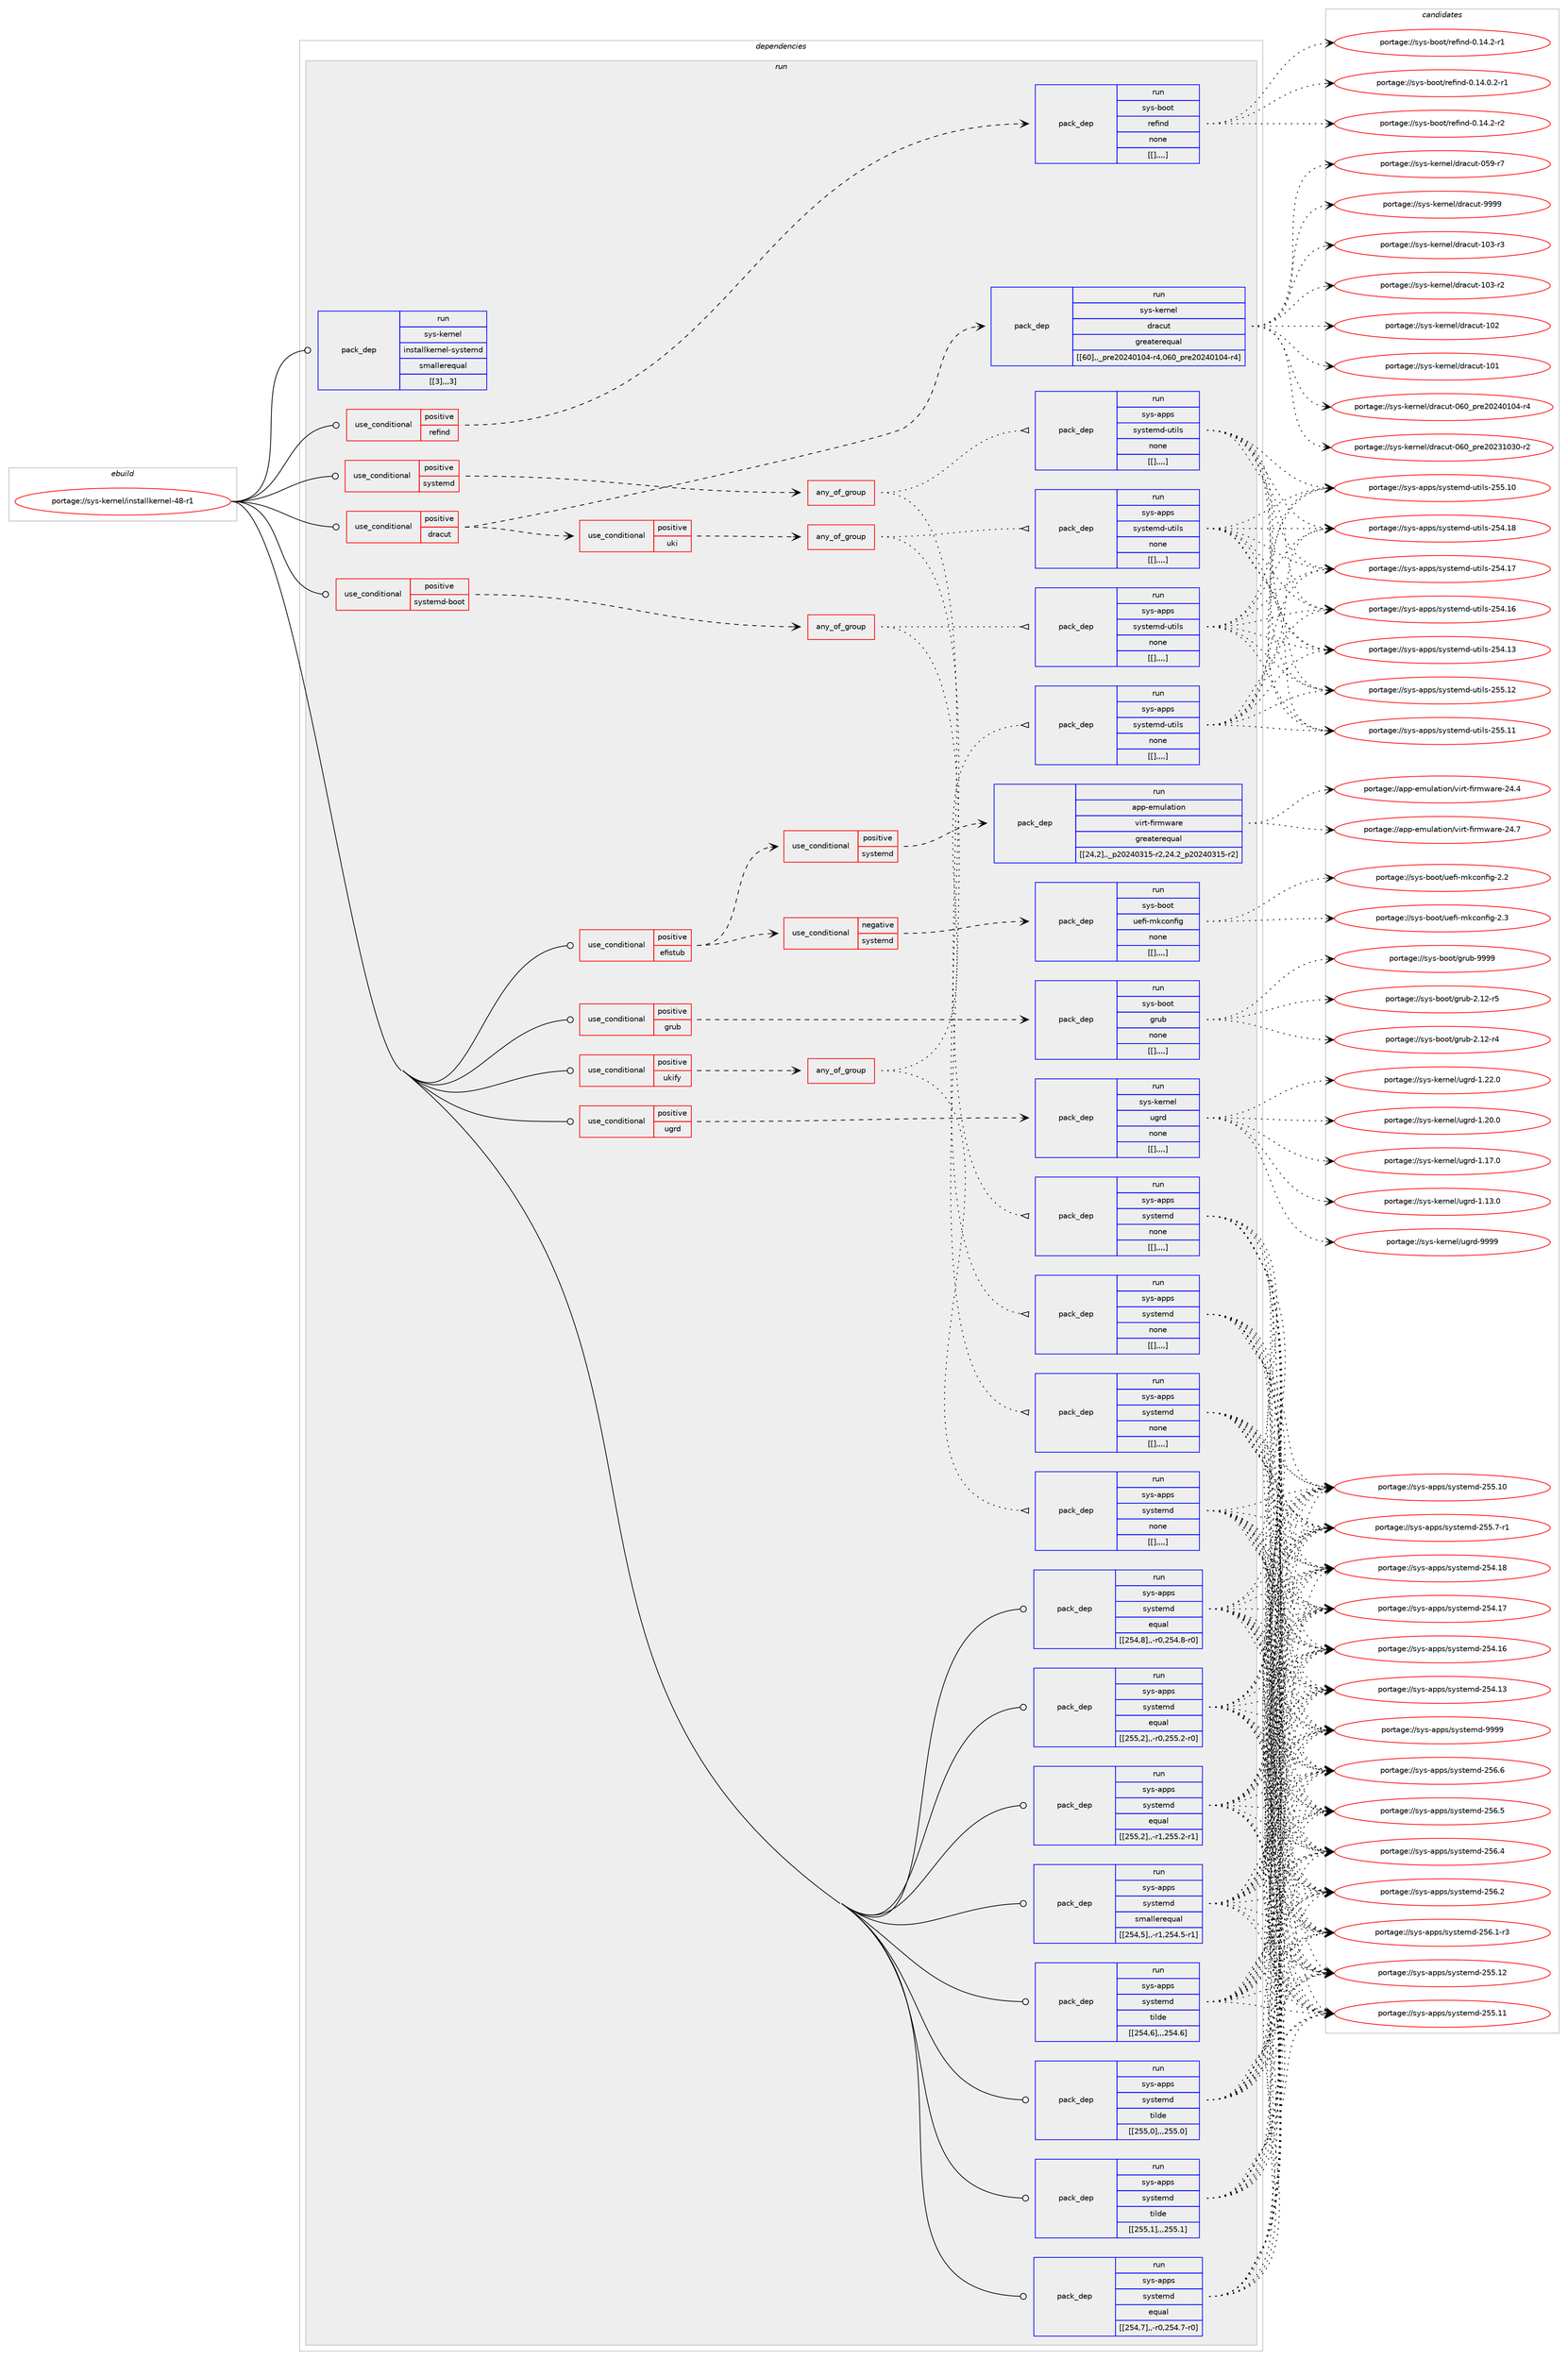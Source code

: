 digraph prolog {

# *************
# Graph options
# *************

newrank=true;
concentrate=true;
compound=true;
graph [rankdir=LR,fontname=Helvetica,fontsize=10,ranksep=1.5];#, ranksep=2.5, nodesep=0.2];
edge  [arrowhead=vee];
node  [fontname=Helvetica,fontsize=10];

# **********
# The ebuild
# **********

subgraph cluster_leftcol {
color=gray;
label=<<i>ebuild</i>>;
id [label="portage://sys-kernel/installkernel-48-r1", color=red, width=4, href="../sys-kernel/installkernel-48-r1.svg"];
}

# ****************
# The dependencies
# ****************

subgraph cluster_midcol {
color=gray;
label=<<i>dependencies</i>>;
subgraph cluster_compile {
fillcolor="#eeeeee";
style=filled;
label=<<i>compile</i>>;
}
subgraph cluster_compileandrun {
fillcolor="#eeeeee";
style=filled;
label=<<i>compile and run</i>>;
}
subgraph cluster_run {
fillcolor="#eeeeee";
style=filled;
label=<<i>run</i>>;
subgraph cond4836 {
dependency13778 [label=<<TABLE BORDER="0" CELLBORDER="1" CELLSPACING="0" CELLPADDING="4"><TR><TD ROWSPAN="3" CELLPADDING="10">use_conditional</TD></TR><TR><TD>positive</TD></TR><TR><TD>dracut</TD></TR></TABLE>>, shape=none, color=red];
subgraph pack8896 {
dependency13779 [label=<<TABLE BORDER="0" CELLBORDER="1" CELLSPACING="0" CELLPADDING="4" WIDTH="220"><TR><TD ROWSPAN="6" CELLPADDING="30">pack_dep</TD></TR><TR><TD WIDTH="110">run</TD></TR><TR><TD>sys-kernel</TD></TR><TR><TD>dracut</TD></TR><TR><TD>greaterequal</TD></TR><TR><TD>[[60],,_pre20240104-r4,060_pre20240104-r4]</TD></TR></TABLE>>, shape=none, color=blue];
}
dependency13778:e -> dependency13779:w [weight=20,style="dashed",arrowhead="vee"];
subgraph cond4837 {
dependency13780 [label=<<TABLE BORDER="0" CELLBORDER="1" CELLSPACING="0" CELLPADDING="4"><TR><TD ROWSPAN="3" CELLPADDING="10">use_conditional</TD></TR><TR><TD>positive</TD></TR><TR><TD>uki</TD></TR></TABLE>>, shape=none, color=red];
subgraph any42 {
dependency13781 [label=<<TABLE BORDER="0" CELLBORDER="1" CELLSPACING="0" CELLPADDING="4"><TR><TD CELLPADDING="10">any_of_group</TD></TR></TABLE>>, shape=none, color=red];subgraph pack8897 {
dependency13782 [label=<<TABLE BORDER="0" CELLBORDER="1" CELLSPACING="0" CELLPADDING="4" WIDTH="220"><TR><TD ROWSPAN="6" CELLPADDING="30">pack_dep</TD></TR><TR><TD WIDTH="110">run</TD></TR><TR><TD>sys-apps</TD></TR><TR><TD>systemd</TD></TR><TR><TD>none</TD></TR><TR><TD>[[],,,,]</TD></TR></TABLE>>, shape=none, color=blue];
}
dependency13781:e -> dependency13782:w [weight=20,style="dotted",arrowhead="oinv"];
subgraph pack8898 {
dependency13783 [label=<<TABLE BORDER="0" CELLBORDER="1" CELLSPACING="0" CELLPADDING="4" WIDTH="220"><TR><TD ROWSPAN="6" CELLPADDING="30">pack_dep</TD></TR><TR><TD WIDTH="110">run</TD></TR><TR><TD>sys-apps</TD></TR><TR><TD>systemd-utils</TD></TR><TR><TD>none</TD></TR><TR><TD>[[],,,,]</TD></TR></TABLE>>, shape=none, color=blue];
}
dependency13781:e -> dependency13783:w [weight=20,style="dotted",arrowhead="oinv"];
}
dependency13780:e -> dependency13781:w [weight=20,style="dashed",arrowhead="vee"];
}
dependency13778:e -> dependency13780:w [weight=20,style="dashed",arrowhead="vee"];
}
id:e -> dependency13778:w [weight=20,style="solid",arrowhead="odot"];
subgraph cond4838 {
dependency13784 [label=<<TABLE BORDER="0" CELLBORDER="1" CELLSPACING="0" CELLPADDING="4"><TR><TD ROWSPAN="3" CELLPADDING="10">use_conditional</TD></TR><TR><TD>positive</TD></TR><TR><TD>efistub</TD></TR></TABLE>>, shape=none, color=red];
subgraph cond4839 {
dependency13785 [label=<<TABLE BORDER="0" CELLBORDER="1" CELLSPACING="0" CELLPADDING="4"><TR><TD ROWSPAN="3" CELLPADDING="10">use_conditional</TD></TR><TR><TD>positive</TD></TR><TR><TD>systemd</TD></TR></TABLE>>, shape=none, color=red];
subgraph pack8899 {
dependency13786 [label=<<TABLE BORDER="0" CELLBORDER="1" CELLSPACING="0" CELLPADDING="4" WIDTH="220"><TR><TD ROWSPAN="6" CELLPADDING="30">pack_dep</TD></TR><TR><TD WIDTH="110">run</TD></TR><TR><TD>app-emulation</TD></TR><TR><TD>virt-firmware</TD></TR><TR><TD>greaterequal</TD></TR><TR><TD>[[24,2],,_p20240315-r2,24.2_p20240315-r2]</TD></TR></TABLE>>, shape=none, color=blue];
}
dependency13785:e -> dependency13786:w [weight=20,style="dashed",arrowhead="vee"];
}
dependency13784:e -> dependency13785:w [weight=20,style="dashed",arrowhead="vee"];
subgraph cond4840 {
dependency13787 [label=<<TABLE BORDER="0" CELLBORDER="1" CELLSPACING="0" CELLPADDING="4"><TR><TD ROWSPAN="3" CELLPADDING="10">use_conditional</TD></TR><TR><TD>negative</TD></TR><TR><TD>systemd</TD></TR></TABLE>>, shape=none, color=red];
subgraph pack8900 {
dependency13788 [label=<<TABLE BORDER="0" CELLBORDER="1" CELLSPACING="0" CELLPADDING="4" WIDTH="220"><TR><TD ROWSPAN="6" CELLPADDING="30">pack_dep</TD></TR><TR><TD WIDTH="110">run</TD></TR><TR><TD>sys-boot</TD></TR><TR><TD>uefi-mkconfig</TD></TR><TR><TD>none</TD></TR><TR><TD>[[],,,,]</TD></TR></TABLE>>, shape=none, color=blue];
}
dependency13787:e -> dependency13788:w [weight=20,style="dashed",arrowhead="vee"];
}
dependency13784:e -> dependency13787:w [weight=20,style="dashed",arrowhead="vee"];
}
id:e -> dependency13784:w [weight=20,style="solid",arrowhead="odot"];
subgraph cond4841 {
dependency13789 [label=<<TABLE BORDER="0" CELLBORDER="1" CELLSPACING="0" CELLPADDING="4"><TR><TD ROWSPAN="3" CELLPADDING="10">use_conditional</TD></TR><TR><TD>positive</TD></TR><TR><TD>grub</TD></TR></TABLE>>, shape=none, color=red];
subgraph pack8901 {
dependency13790 [label=<<TABLE BORDER="0" CELLBORDER="1" CELLSPACING="0" CELLPADDING="4" WIDTH="220"><TR><TD ROWSPAN="6" CELLPADDING="30">pack_dep</TD></TR><TR><TD WIDTH="110">run</TD></TR><TR><TD>sys-boot</TD></TR><TR><TD>grub</TD></TR><TR><TD>none</TD></TR><TR><TD>[[],,,,]</TD></TR></TABLE>>, shape=none, color=blue];
}
dependency13789:e -> dependency13790:w [weight=20,style="dashed",arrowhead="vee"];
}
id:e -> dependency13789:w [weight=20,style="solid",arrowhead="odot"];
subgraph cond4842 {
dependency13791 [label=<<TABLE BORDER="0" CELLBORDER="1" CELLSPACING="0" CELLPADDING="4"><TR><TD ROWSPAN="3" CELLPADDING="10">use_conditional</TD></TR><TR><TD>positive</TD></TR><TR><TD>refind</TD></TR></TABLE>>, shape=none, color=red];
subgraph pack8902 {
dependency13792 [label=<<TABLE BORDER="0" CELLBORDER="1" CELLSPACING="0" CELLPADDING="4" WIDTH="220"><TR><TD ROWSPAN="6" CELLPADDING="30">pack_dep</TD></TR><TR><TD WIDTH="110">run</TD></TR><TR><TD>sys-boot</TD></TR><TR><TD>refind</TD></TR><TR><TD>none</TD></TR><TR><TD>[[],,,,]</TD></TR></TABLE>>, shape=none, color=blue];
}
dependency13791:e -> dependency13792:w [weight=20,style="dashed",arrowhead="vee"];
}
id:e -> dependency13791:w [weight=20,style="solid",arrowhead="odot"];
subgraph cond4843 {
dependency13793 [label=<<TABLE BORDER="0" CELLBORDER="1" CELLSPACING="0" CELLPADDING="4"><TR><TD ROWSPAN="3" CELLPADDING="10">use_conditional</TD></TR><TR><TD>positive</TD></TR><TR><TD>systemd</TD></TR></TABLE>>, shape=none, color=red];
subgraph any43 {
dependency13794 [label=<<TABLE BORDER="0" CELLBORDER="1" CELLSPACING="0" CELLPADDING="4"><TR><TD CELLPADDING="10">any_of_group</TD></TR></TABLE>>, shape=none, color=red];subgraph pack8903 {
dependency13795 [label=<<TABLE BORDER="0" CELLBORDER="1" CELLSPACING="0" CELLPADDING="4" WIDTH="220"><TR><TD ROWSPAN="6" CELLPADDING="30">pack_dep</TD></TR><TR><TD WIDTH="110">run</TD></TR><TR><TD>sys-apps</TD></TR><TR><TD>systemd</TD></TR><TR><TD>none</TD></TR><TR><TD>[[],,,,]</TD></TR></TABLE>>, shape=none, color=blue];
}
dependency13794:e -> dependency13795:w [weight=20,style="dotted",arrowhead="oinv"];
subgraph pack8904 {
dependency13796 [label=<<TABLE BORDER="0" CELLBORDER="1" CELLSPACING="0" CELLPADDING="4" WIDTH="220"><TR><TD ROWSPAN="6" CELLPADDING="30">pack_dep</TD></TR><TR><TD WIDTH="110">run</TD></TR><TR><TD>sys-apps</TD></TR><TR><TD>systemd-utils</TD></TR><TR><TD>none</TD></TR><TR><TD>[[],,,,]</TD></TR></TABLE>>, shape=none, color=blue];
}
dependency13794:e -> dependency13796:w [weight=20,style="dotted",arrowhead="oinv"];
}
dependency13793:e -> dependency13794:w [weight=20,style="dashed",arrowhead="vee"];
}
id:e -> dependency13793:w [weight=20,style="solid",arrowhead="odot"];
subgraph cond4844 {
dependency13797 [label=<<TABLE BORDER="0" CELLBORDER="1" CELLSPACING="0" CELLPADDING="4"><TR><TD ROWSPAN="3" CELLPADDING="10">use_conditional</TD></TR><TR><TD>positive</TD></TR><TR><TD>systemd-boot</TD></TR></TABLE>>, shape=none, color=red];
subgraph any44 {
dependency13798 [label=<<TABLE BORDER="0" CELLBORDER="1" CELLSPACING="0" CELLPADDING="4"><TR><TD CELLPADDING="10">any_of_group</TD></TR></TABLE>>, shape=none, color=red];subgraph pack8905 {
dependency13799 [label=<<TABLE BORDER="0" CELLBORDER="1" CELLSPACING="0" CELLPADDING="4" WIDTH="220"><TR><TD ROWSPAN="6" CELLPADDING="30">pack_dep</TD></TR><TR><TD WIDTH="110">run</TD></TR><TR><TD>sys-apps</TD></TR><TR><TD>systemd</TD></TR><TR><TD>none</TD></TR><TR><TD>[[],,,,]</TD></TR></TABLE>>, shape=none, color=blue];
}
dependency13798:e -> dependency13799:w [weight=20,style="dotted",arrowhead="oinv"];
subgraph pack8906 {
dependency13800 [label=<<TABLE BORDER="0" CELLBORDER="1" CELLSPACING="0" CELLPADDING="4" WIDTH="220"><TR><TD ROWSPAN="6" CELLPADDING="30">pack_dep</TD></TR><TR><TD WIDTH="110">run</TD></TR><TR><TD>sys-apps</TD></TR><TR><TD>systemd-utils</TD></TR><TR><TD>none</TD></TR><TR><TD>[[],,,,]</TD></TR></TABLE>>, shape=none, color=blue];
}
dependency13798:e -> dependency13800:w [weight=20,style="dotted",arrowhead="oinv"];
}
dependency13797:e -> dependency13798:w [weight=20,style="dashed",arrowhead="vee"];
}
id:e -> dependency13797:w [weight=20,style="solid",arrowhead="odot"];
subgraph cond4845 {
dependency13801 [label=<<TABLE BORDER="0" CELLBORDER="1" CELLSPACING="0" CELLPADDING="4"><TR><TD ROWSPAN="3" CELLPADDING="10">use_conditional</TD></TR><TR><TD>positive</TD></TR><TR><TD>ugrd</TD></TR></TABLE>>, shape=none, color=red];
subgraph pack8907 {
dependency13802 [label=<<TABLE BORDER="0" CELLBORDER="1" CELLSPACING="0" CELLPADDING="4" WIDTH="220"><TR><TD ROWSPAN="6" CELLPADDING="30">pack_dep</TD></TR><TR><TD WIDTH="110">run</TD></TR><TR><TD>sys-kernel</TD></TR><TR><TD>ugrd</TD></TR><TR><TD>none</TD></TR><TR><TD>[[],,,,]</TD></TR></TABLE>>, shape=none, color=blue];
}
dependency13801:e -> dependency13802:w [weight=20,style="dashed",arrowhead="vee"];
}
id:e -> dependency13801:w [weight=20,style="solid",arrowhead="odot"];
subgraph cond4846 {
dependency13803 [label=<<TABLE BORDER="0" CELLBORDER="1" CELLSPACING="0" CELLPADDING="4"><TR><TD ROWSPAN="3" CELLPADDING="10">use_conditional</TD></TR><TR><TD>positive</TD></TR><TR><TD>ukify</TD></TR></TABLE>>, shape=none, color=red];
subgraph any45 {
dependency13804 [label=<<TABLE BORDER="0" CELLBORDER="1" CELLSPACING="0" CELLPADDING="4"><TR><TD CELLPADDING="10">any_of_group</TD></TR></TABLE>>, shape=none, color=red];subgraph pack8908 {
dependency13805 [label=<<TABLE BORDER="0" CELLBORDER="1" CELLSPACING="0" CELLPADDING="4" WIDTH="220"><TR><TD ROWSPAN="6" CELLPADDING="30">pack_dep</TD></TR><TR><TD WIDTH="110">run</TD></TR><TR><TD>sys-apps</TD></TR><TR><TD>systemd</TD></TR><TR><TD>none</TD></TR><TR><TD>[[],,,,]</TD></TR></TABLE>>, shape=none, color=blue];
}
dependency13804:e -> dependency13805:w [weight=20,style="dotted",arrowhead="oinv"];
subgraph pack8909 {
dependency13806 [label=<<TABLE BORDER="0" CELLBORDER="1" CELLSPACING="0" CELLPADDING="4" WIDTH="220"><TR><TD ROWSPAN="6" CELLPADDING="30">pack_dep</TD></TR><TR><TD WIDTH="110">run</TD></TR><TR><TD>sys-apps</TD></TR><TR><TD>systemd-utils</TD></TR><TR><TD>none</TD></TR><TR><TD>[[],,,,]</TD></TR></TABLE>>, shape=none, color=blue];
}
dependency13804:e -> dependency13806:w [weight=20,style="dotted",arrowhead="oinv"];
}
dependency13803:e -> dependency13804:w [weight=20,style="dashed",arrowhead="vee"];
}
id:e -> dependency13803:w [weight=20,style="solid",arrowhead="odot"];
subgraph pack8910 {
dependency13807 [label=<<TABLE BORDER="0" CELLBORDER="1" CELLSPACING="0" CELLPADDING="4" WIDTH="220"><TR><TD ROWSPAN="6" CELLPADDING="30">pack_dep</TD></TR><TR><TD WIDTH="110">run</TD></TR><TR><TD>sys-apps</TD></TR><TR><TD>systemd</TD></TR><TR><TD>equal</TD></TR><TR><TD>[[254,7],,-r0,254.7-r0]</TD></TR></TABLE>>, shape=none, color=blue];
}
id:e -> dependency13807:w [weight=20,style="solid",arrowhead="odot"];
subgraph pack8911 {
dependency13808 [label=<<TABLE BORDER="0" CELLBORDER="1" CELLSPACING="0" CELLPADDING="4" WIDTH="220"><TR><TD ROWSPAN="6" CELLPADDING="30">pack_dep</TD></TR><TR><TD WIDTH="110">run</TD></TR><TR><TD>sys-apps</TD></TR><TR><TD>systemd</TD></TR><TR><TD>equal</TD></TR><TR><TD>[[254,8],,-r0,254.8-r0]</TD></TR></TABLE>>, shape=none, color=blue];
}
id:e -> dependency13808:w [weight=20,style="solid",arrowhead="odot"];
subgraph pack8912 {
dependency13809 [label=<<TABLE BORDER="0" CELLBORDER="1" CELLSPACING="0" CELLPADDING="4" WIDTH="220"><TR><TD ROWSPAN="6" CELLPADDING="30">pack_dep</TD></TR><TR><TD WIDTH="110">run</TD></TR><TR><TD>sys-apps</TD></TR><TR><TD>systemd</TD></TR><TR><TD>equal</TD></TR><TR><TD>[[255,2],,-r0,255.2-r0]</TD></TR></TABLE>>, shape=none, color=blue];
}
id:e -> dependency13809:w [weight=20,style="solid",arrowhead="odot"];
subgraph pack8913 {
dependency13810 [label=<<TABLE BORDER="0" CELLBORDER="1" CELLSPACING="0" CELLPADDING="4" WIDTH="220"><TR><TD ROWSPAN="6" CELLPADDING="30">pack_dep</TD></TR><TR><TD WIDTH="110">run</TD></TR><TR><TD>sys-apps</TD></TR><TR><TD>systemd</TD></TR><TR><TD>equal</TD></TR><TR><TD>[[255,2],,-r1,255.2-r1]</TD></TR></TABLE>>, shape=none, color=blue];
}
id:e -> dependency13810:w [weight=20,style="solid",arrowhead="odot"];
subgraph pack8914 {
dependency13811 [label=<<TABLE BORDER="0" CELLBORDER="1" CELLSPACING="0" CELLPADDING="4" WIDTH="220"><TR><TD ROWSPAN="6" CELLPADDING="30">pack_dep</TD></TR><TR><TD WIDTH="110">run</TD></TR><TR><TD>sys-apps</TD></TR><TR><TD>systemd</TD></TR><TR><TD>smallerequal</TD></TR><TR><TD>[[254,5],,-r1,254.5-r1]</TD></TR></TABLE>>, shape=none, color=blue];
}
id:e -> dependency13811:w [weight=20,style="solid",arrowhead="odot"];
subgraph pack8915 {
dependency13812 [label=<<TABLE BORDER="0" CELLBORDER="1" CELLSPACING="0" CELLPADDING="4" WIDTH="220"><TR><TD ROWSPAN="6" CELLPADDING="30">pack_dep</TD></TR><TR><TD WIDTH="110">run</TD></TR><TR><TD>sys-apps</TD></TR><TR><TD>systemd</TD></TR><TR><TD>tilde</TD></TR><TR><TD>[[254,6],,,254.6]</TD></TR></TABLE>>, shape=none, color=blue];
}
id:e -> dependency13812:w [weight=20,style="solid",arrowhead="odot"];
subgraph pack8916 {
dependency13813 [label=<<TABLE BORDER="0" CELLBORDER="1" CELLSPACING="0" CELLPADDING="4" WIDTH="220"><TR><TD ROWSPAN="6" CELLPADDING="30">pack_dep</TD></TR><TR><TD WIDTH="110">run</TD></TR><TR><TD>sys-apps</TD></TR><TR><TD>systemd</TD></TR><TR><TD>tilde</TD></TR><TR><TD>[[255,0],,,255.0]</TD></TR></TABLE>>, shape=none, color=blue];
}
id:e -> dependency13813:w [weight=20,style="solid",arrowhead="odot"];
subgraph pack8917 {
dependency13814 [label=<<TABLE BORDER="0" CELLBORDER="1" CELLSPACING="0" CELLPADDING="4" WIDTH="220"><TR><TD ROWSPAN="6" CELLPADDING="30">pack_dep</TD></TR><TR><TD WIDTH="110">run</TD></TR><TR><TD>sys-apps</TD></TR><TR><TD>systemd</TD></TR><TR><TD>tilde</TD></TR><TR><TD>[[255,1],,,255.1]</TD></TR></TABLE>>, shape=none, color=blue];
}
id:e -> dependency13814:w [weight=20,style="solid",arrowhead="odot"];
subgraph pack8918 {
dependency13815 [label=<<TABLE BORDER="0" CELLBORDER="1" CELLSPACING="0" CELLPADDING="4" WIDTH="220"><TR><TD ROWSPAN="6" CELLPADDING="30">pack_dep</TD></TR><TR><TD WIDTH="110">run</TD></TR><TR><TD>sys-kernel</TD></TR><TR><TD>installkernel-systemd</TD></TR><TR><TD>smallerequal</TD></TR><TR><TD>[[3],,,3]</TD></TR></TABLE>>, shape=none, color=blue];
}
id:e -> dependency13815:w [weight=20,style="solid",arrowhead="odot"];
}
}

# **************
# The candidates
# **************

subgraph cluster_choices {
rank=same;
color=gray;
label=<<i>candidates</i>>;

subgraph choice8896 {
color=black;
nodesep=1;
choice115121115451071011141101011084710011497991171164557575757 [label="portage://sys-kernel/dracut-9999", color=red, width=4,href="../sys-kernel/dracut-9999.svg"];
choice11512111545107101114110101108471001149799117116454948514511451 [label="portage://sys-kernel/dracut-103-r3", color=red, width=4,href="../sys-kernel/dracut-103-r3.svg"];
choice11512111545107101114110101108471001149799117116454948514511450 [label="portage://sys-kernel/dracut-103-r2", color=red, width=4,href="../sys-kernel/dracut-103-r2.svg"];
choice1151211154510710111411010110847100114979911711645494850 [label="portage://sys-kernel/dracut-102", color=red, width=4,href="../sys-kernel/dracut-102.svg"];
choice1151211154510710111411010110847100114979911711645494849 [label="portage://sys-kernel/dracut-101", color=red, width=4,href="../sys-kernel/dracut-101.svg"];
choice11512111545107101114110101108471001149799117116454854489511211410150485052484948524511452 [label="portage://sys-kernel/dracut-060_pre20240104-r4", color=red, width=4,href="../sys-kernel/dracut-060_pre20240104-r4.svg"];
choice11512111545107101114110101108471001149799117116454854489511211410150485051494851484511450 [label="portage://sys-kernel/dracut-060_pre20231030-r2", color=red, width=4,href="../sys-kernel/dracut-060_pre20231030-r2.svg"];
choice11512111545107101114110101108471001149799117116454853574511455 [label="portage://sys-kernel/dracut-059-r7", color=red, width=4,href="../sys-kernel/dracut-059-r7.svg"];
dependency13779:e -> choice115121115451071011141101011084710011497991171164557575757:w [style=dotted,weight="100"];
dependency13779:e -> choice11512111545107101114110101108471001149799117116454948514511451:w [style=dotted,weight="100"];
dependency13779:e -> choice11512111545107101114110101108471001149799117116454948514511450:w [style=dotted,weight="100"];
dependency13779:e -> choice1151211154510710111411010110847100114979911711645494850:w [style=dotted,weight="100"];
dependency13779:e -> choice1151211154510710111411010110847100114979911711645494849:w [style=dotted,weight="100"];
dependency13779:e -> choice11512111545107101114110101108471001149799117116454854489511211410150485052484948524511452:w [style=dotted,weight="100"];
dependency13779:e -> choice11512111545107101114110101108471001149799117116454854489511211410150485051494851484511450:w [style=dotted,weight="100"];
dependency13779:e -> choice11512111545107101114110101108471001149799117116454853574511455:w [style=dotted,weight="100"];
}
subgraph choice8897 {
color=black;
nodesep=1;
choice1151211154597112112115471151211151161011091004557575757 [label="portage://sys-apps/systemd-9999", color=red, width=4,href="../sys-apps/systemd-9999.svg"];
choice115121115459711211211547115121115116101109100455053544654 [label="portage://sys-apps/systemd-256.6", color=red, width=4,href="../sys-apps/systemd-256.6.svg"];
choice115121115459711211211547115121115116101109100455053544653 [label="portage://sys-apps/systemd-256.5", color=red, width=4,href="../sys-apps/systemd-256.5.svg"];
choice115121115459711211211547115121115116101109100455053544652 [label="portage://sys-apps/systemd-256.4", color=red, width=4,href="../sys-apps/systemd-256.4.svg"];
choice115121115459711211211547115121115116101109100455053544650 [label="portage://sys-apps/systemd-256.2", color=red, width=4,href="../sys-apps/systemd-256.2.svg"];
choice1151211154597112112115471151211151161011091004550535446494511451 [label="portage://sys-apps/systemd-256.1-r3", color=red, width=4,href="../sys-apps/systemd-256.1-r3.svg"];
choice11512111545971121121154711512111511610110910045505353464950 [label="portage://sys-apps/systemd-255.12", color=red, width=4,href="../sys-apps/systemd-255.12.svg"];
choice11512111545971121121154711512111511610110910045505353464949 [label="portage://sys-apps/systemd-255.11", color=red, width=4,href="../sys-apps/systemd-255.11.svg"];
choice11512111545971121121154711512111511610110910045505353464948 [label="portage://sys-apps/systemd-255.10", color=red, width=4,href="../sys-apps/systemd-255.10.svg"];
choice1151211154597112112115471151211151161011091004550535346554511449 [label="portage://sys-apps/systemd-255.7-r1", color=red, width=4,href="../sys-apps/systemd-255.7-r1.svg"];
choice11512111545971121121154711512111511610110910045505352464956 [label="portage://sys-apps/systemd-254.18", color=red, width=4,href="../sys-apps/systemd-254.18.svg"];
choice11512111545971121121154711512111511610110910045505352464955 [label="portage://sys-apps/systemd-254.17", color=red, width=4,href="../sys-apps/systemd-254.17.svg"];
choice11512111545971121121154711512111511610110910045505352464954 [label="portage://sys-apps/systemd-254.16", color=red, width=4,href="../sys-apps/systemd-254.16.svg"];
choice11512111545971121121154711512111511610110910045505352464951 [label="portage://sys-apps/systemd-254.13", color=red, width=4,href="../sys-apps/systemd-254.13.svg"];
dependency13782:e -> choice1151211154597112112115471151211151161011091004557575757:w [style=dotted,weight="100"];
dependency13782:e -> choice115121115459711211211547115121115116101109100455053544654:w [style=dotted,weight="100"];
dependency13782:e -> choice115121115459711211211547115121115116101109100455053544653:w [style=dotted,weight="100"];
dependency13782:e -> choice115121115459711211211547115121115116101109100455053544652:w [style=dotted,weight="100"];
dependency13782:e -> choice115121115459711211211547115121115116101109100455053544650:w [style=dotted,weight="100"];
dependency13782:e -> choice1151211154597112112115471151211151161011091004550535446494511451:w [style=dotted,weight="100"];
dependency13782:e -> choice11512111545971121121154711512111511610110910045505353464950:w [style=dotted,weight="100"];
dependency13782:e -> choice11512111545971121121154711512111511610110910045505353464949:w [style=dotted,weight="100"];
dependency13782:e -> choice11512111545971121121154711512111511610110910045505353464948:w [style=dotted,weight="100"];
dependency13782:e -> choice1151211154597112112115471151211151161011091004550535346554511449:w [style=dotted,weight="100"];
dependency13782:e -> choice11512111545971121121154711512111511610110910045505352464956:w [style=dotted,weight="100"];
dependency13782:e -> choice11512111545971121121154711512111511610110910045505352464955:w [style=dotted,weight="100"];
dependency13782:e -> choice11512111545971121121154711512111511610110910045505352464954:w [style=dotted,weight="100"];
dependency13782:e -> choice11512111545971121121154711512111511610110910045505352464951:w [style=dotted,weight="100"];
}
subgraph choice8898 {
color=black;
nodesep=1;
choice1151211154597112112115471151211151161011091004511711610510811545505353464950 [label="portage://sys-apps/systemd-utils-255.12", color=red, width=4,href="../sys-apps/systemd-utils-255.12.svg"];
choice1151211154597112112115471151211151161011091004511711610510811545505353464949 [label="portage://sys-apps/systemd-utils-255.11", color=red, width=4,href="../sys-apps/systemd-utils-255.11.svg"];
choice1151211154597112112115471151211151161011091004511711610510811545505353464948 [label="portage://sys-apps/systemd-utils-255.10", color=red, width=4,href="../sys-apps/systemd-utils-255.10.svg"];
choice1151211154597112112115471151211151161011091004511711610510811545505352464956 [label="portage://sys-apps/systemd-utils-254.18", color=red, width=4,href="../sys-apps/systemd-utils-254.18.svg"];
choice1151211154597112112115471151211151161011091004511711610510811545505352464955 [label="portage://sys-apps/systemd-utils-254.17", color=red, width=4,href="../sys-apps/systemd-utils-254.17.svg"];
choice1151211154597112112115471151211151161011091004511711610510811545505352464954 [label="portage://sys-apps/systemd-utils-254.16", color=red, width=4,href="../sys-apps/systemd-utils-254.16.svg"];
choice1151211154597112112115471151211151161011091004511711610510811545505352464951 [label="portage://sys-apps/systemd-utils-254.13", color=red, width=4,href="../sys-apps/systemd-utils-254.13.svg"];
dependency13783:e -> choice1151211154597112112115471151211151161011091004511711610510811545505353464950:w [style=dotted,weight="100"];
dependency13783:e -> choice1151211154597112112115471151211151161011091004511711610510811545505353464949:w [style=dotted,weight="100"];
dependency13783:e -> choice1151211154597112112115471151211151161011091004511711610510811545505353464948:w [style=dotted,weight="100"];
dependency13783:e -> choice1151211154597112112115471151211151161011091004511711610510811545505352464956:w [style=dotted,weight="100"];
dependency13783:e -> choice1151211154597112112115471151211151161011091004511711610510811545505352464955:w [style=dotted,weight="100"];
dependency13783:e -> choice1151211154597112112115471151211151161011091004511711610510811545505352464954:w [style=dotted,weight="100"];
dependency13783:e -> choice1151211154597112112115471151211151161011091004511711610510811545505352464951:w [style=dotted,weight="100"];
}
subgraph choice8899 {
color=black;
nodesep=1;
choice9711211245101109117108971161051111104711810511411645102105114109119971141014550524655 [label="portage://app-emulation/virt-firmware-24.7", color=red, width=4,href="../app-emulation/virt-firmware-24.7.svg"];
choice9711211245101109117108971161051111104711810511411645102105114109119971141014550524652 [label="portage://app-emulation/virt-firmware-24.4", color=red, width=4,href="../app-emulation/virt-firmware-24.4.svg"];
dependency13786:e -> choice9711211245101109117108971161051111104711810511411645102105114109119971141014550524655:w [style=dotted,weight="100"];
dependency13786:e -> choice9711211245101109117108971161051111104711810511411645102105114109119971141014550524652:w [style=dotted,weight="100"];
}
subgraph choice8900 {
color=black;
nodesep=1;
choice115121115459811111111647117101102105451091079911111010210510345504651 [label="portage://sys-boot/uefi-mkconfig-2.3", color=red, width=4,href="../sys-boot/uefi-mkconfig-2.3.svg"];
choice115121115459811111111647117101102105451091079911111010210510345504650 [label="portage://sys-boot/uefi-mkconfig-2.2", color=red, width=4,href="../sys-boot/uefi-mkconfig-2.2.svg"];
dependency13788:e -> choice115121115459811111111647117101102105451091079911111010210510345504651:w [style=dotted,weight="100"];
dependency13788:e -> choice115121115459811111111647117101102105451091079911111010210510345504650:w [style=dotted,weight="100"];
}
subgraph choice8901 {
color=black;
nodesep=1;
choice115121115459811111111647103114117984557575757 [label="portage://sys-boot/grub-9999", color=red, width=4,href="../sys-boot/grub-9999.svg"];
choice1151211154598111111116471031141179845504649504511453 [label="portage://sys-boot/grub-2.12-r5", color=red, width=4,href="../sys-boot/grub-2.12-r5.svg"];
choice1151211154598111111116471031141179845504649504511452 [label="portage://sys-boot/grub-2.12-r4", color=red, width=4,href="../sys-boot/grub-2.12-r4.svg"];
dependency13790:e -> choice115121115459811111111647103114117984557575757:w [style=dotted,weight="100"];
dependency13790:e -> choice1151211154598111111116471031141179845504649504511453:w [style=dotted,weight="100"];
dependency13790:e -> choice1151211154598111111116471031141179845504649504511452:w [style=dotted,weight="100"];
}
subgraph choice8902 {
color=black;
nodesep=1;
choice115121115459811111111647114101102105110100454846495246504511450 [label="portage://sys-boot/refind-0.14.2-r2", color=red, width=4,href="../sys-boot/refind-0.14.2-r2.svg"];
choice115121115459811111111647114101102105110100454846495246504511449 [label="portage://sys-boot/refind-0.14.2-r1", color=red, width=4,href="../sys-boot/refind-0.14.2-r1.svg"];
choice1151211154598111111116471141011021051101004548464952464846504511449 [label="portage://sys-boot/refind-0.14.0.2-r1", color=red, width=4,href="../sys-boot/refind-0.14.0.2-r1.svg"];
dependency13792:e -> choice115121115459811111111647114101102105110100454846495246504511450:w [style=dotted,weight="100"];
dependency13792:e -> choice115121115459811111111647114101102105110100454846495246504511449:w [style=dotted,weight="100"];
dependency13792:e -> choice1151211154598111111116471141011021051101004548464952464846504511449:w [style=dotted,weight="100"];
}
subgraph choice8903 {
color=black;
nodesep=1;
choice1151211154597112112115471151211151161011091004557575757 [label="portage://sys-apps/systemd-9999", color=red, width=4,href="../sys-apps/systemd-9999.svg"];
choice115121115459711211211547115121115116101109100455053544654 [label="portage://sys-apps/systemd-256.6", color=red, width=4,href="../sys-apps/systemd-256.6.svg"];
choice115121115459711211211547115121115116101109100455053544653 [label="portage://sys-apps/systemd-256.5", color=red, width=4,href="../sys-apps/systemd-256.5.svg"];
choice115121115459711211211547115121115116101109100455053544652 [label="portage://sys-apps/systemd-256.4", color=red, width=4,href="../sys-apps/systemd-256.4.svg"];
choice115121115459711211211547115121115116101109100455053544650 [label="portage://sys-apps/systemd-256.2", color=red, width=4,href="../sys-apps/systemd-256.2.svg"];
choice1151211154597112112115471151211151161011091004550535446494511451 [label="portage://sys-apps/systemd-256.1-r3", color=red, width=4,href="../sys-apps/systemd-256.1-r3.svg"];
choice11512111545971121121154711512111511610110910045505353464950 [label="portage://sys-apps/systemd-255.12", color=red, width=4,href="../sys-apps/systemd-255.12.svg"];
choice11512111545971121121154711512111511610110910045505353464949 [label="portage://sys-apps/systemd-255.11", color=red, width=4,href="../sys-apps/systemd-255.11.svg"];
choice11512111545971121121154711512111511610110910045505353464948 [label="portage://sys-apps/systemd-255.10", color=red, width=4,href="../sys-apps/systemd-255.10.svg"];
choice1151211154597112112115471151211151161011091004550535346554511449 [label="portage://sys-apps/systemd-255.7-r1", color=red, width=4,href="../sys-apps/systemd-255.7-r1.svg"];
choice11512111545971121121154711512111511610110910045505352464956 [label="portage://sys-apps/systemd-254.18", color=red, width=4,href="../sys-apps/systemd-254.18.svg"];
choice11512111545971121121154711512111511610110910045505352464955 [label="portage://sys-apps/systemd-254.17", color=red, width=4,href="../sys-apps/systemd-254.17.svg"];
choice11512111545971121121154711512111511610110910045505352464954 [label="portage://sys-apps/systemd-254.16", color=red, width=4,href="../sys-apps/systemd-254.16.svg"];
choice11512111545971121121154711512111511610110910045505352464951 [label="portage://sys-apps/systemd-254.13", color=red, width=4,href="../sys-apps/systemd-254.13.svg"];
dependency13795:e -> choice1151211154597112112115471151211151161011091004557575757:w [style=dotted,weight="100"];
dependency13795:e -> choice115121115459711211211547115121115116101109100455053544654:w [style=dotted,weight="100"];
dependency13795:e -> choice115121115459711211211547115121115116101109100455053544653:w [style=dotted,weight="100"];
dependency13795:e -> choice115121115459711211211547115121115116101109100455053544652:w [style=dotted,weight="100"];
dependency13795:e -> choice115121115459711211211547115121115116101109100455053544650:w [style=dotted,weight="100"];
dependency13795:e -> choice1151211154597112112115471151211151161011091004550535446494511451:w [style=dotted,weight="100"];
dependency13795:e -> choice11512111545971121121154711512111511610110910045505353464950:w [style=dotted,weight="100"];
dependency13795:e -> choice11512111545971121121154711512111511610110910045505353464949:w [style=dotted,weight="100"];
dependency13795:e -> choice11512111545971121121154711512111511610110910045505353464948:w [style=dotted,weight="100"];
dependency13795:e -> choice1151211154597112112115471151211151161011091004550535346554511449:w [style=dotted,weight="100"];
dependency13795:e -> choice11512111545971121121154711512111511610110910045505352464956:w [style=dotted,weight="100"];
dependency13795:e -> choice11512111545971121121154711512111511610110910045505352464955:w [style=dotted,weight="100"];
dependency13795:e -> choice11512111545971121121154711512111511610110910045505352464954:w [style=dotted,weight="100"];
dependency13795:e -> choice11512111545971121121154711512111511610110910045505352464951:w [style=dotted,weight="100"];
}
subgraph choice8904 {
color=black;
nodesep=1;
choice1151211154597112112115471151211151161011091004511711610510811545505353464950 [label="portage://sys-apps/systemd-utils-255.12", color=red, width=4,href="../sys-apps/systemd-utils-255.12.svg"];
choice1151211154597112112115471151211151161011091004511711610510811545505353464949 [label="portage://sys-apps/systemd-utils-255.11", color=red, width=4,href="../sys-apps/systemd-utils-255.11.svg"];
choice1151211154597112112115471151211151161011091004511711610510811545505353464948 [label="portage://sys-apps/systemd-utils-255.10", color=red, width=4,href="../sys-apps/systemd-utils-255.10.svg"];
choice1151211154597112112115471151211151161011091004511711610510811545505352464956 [label="portage://sys-apps/systemd-utils-254.18", color=red, width=4,href="../sys-apps/systemd-utils-254.18.svg"];
choice1151211154597112112115471151211151161011091004511711610510811545505352464955 [label="portage://sys-apps/systemd-utils-254.17", color=red, width=4,href="../sys-apps/systemd-utils-254.17.svg"];
choice1151211154597112112115471151211151161011091004511711610510811545505352464954 [label="portage://sys-apps/systemd-utils-254.16", color=red, width=4,href="../sys-apps/systemd-utils-254.16.svg"];
choice1151211154597112112115471151211151161011091004511711610510811545505352464951 [label="portage://sys-apps/systemd-utils-254.13", color=red, width=4,href="../sys-apps/systemd-utils-254.13.svg"];
dependency13796:e -> choice1151211154597112112115471151211151161011091004511711610510811545505353464950:w [style=dotted,weight="100"];
dependency13796:e -> choice1151211154597112112115471151211151161011091004511711610510811545505353464949:w [style=dotted,weight="100"];
dependency13796:e -> choice1151211154597112112115471151211151161011091004511711610510811545505353464948:w [style=dotted,weight="100"];
dependency13796:e -> choice1151211154597112112115471151211151161011091004511711610510811545505352464956:w [style=dotted,weight="100"];
dependency13796:e -> choice1151211154597112112115471151211151161011091004511711610510811545505352464955:w [style=dotted,weight="100"];
dependency13796:e -> choice1151211154597112112115471151211151161011091004511711610510811545505352464954:w [style=dotted,weight="100"];
dependency13796:e -> choice1151211154597112112115471151211151161011091004511711610510811545505352464951:w [style=dotted,weight="100"];
}
subgraph choice8905 {
color=black;
nodesep=1;
choice1151211154597112112115471151211151161011091004557575757 [label="portage://sys-apps/systemd-9999", color=red, width=4,href="../sys-apps/systemd-9999.svg"];
choice115121115459711211211547115121115116101109100455053544654 [label="portage://sys-apps/systemd-256.6", color=red, width=4,href="../sys-apps/systemd-256.6.svg"];
choice115121115459711211211547115121115116101109100455053544653 [label="portage://sys-apps/systemd-256.5", color=red, width=4,href="../sys-apps/systemd-256.5.svg"];
choice115121115459711211211547115121115116101109100455053544652 [label="portage://sys-apps/systemd-256.4", color=red, width=4,href="../sys-apps/systemd-256.4.svg"];
choice115121115459711211211547115121115116101109100455053544650 [label="portage://sys-apps/systemd-256.2", color=red, width=4,href="../sys-apps/systemd-256.2.svg"];
choice1151211154597112112115471151211151161011091004550535446494511451 [label="portage://sys-apps/systemd-256.1-r3", color=red, width=4,href="../sys-apps/systemd-256.1-r3.svg"];
choice11512111545971121121154711512111511610110910045505353464950 [label="portage://sys-apps/systemd-255.12", color=red, width=4,href="../sys-apps/systemd-255.12.svg"];
choice11512111545971121121154711512111511610110910045505353464949 [label="portage://sys-apps/systemd-255.11", color=red, width=4,href="../sys-apps/systemd-255.11.svg"];
choice11512111545971121121154711512111511610110910045505353464948 [label="portage://sys-apps/systemd-255.10", color=red, width=4,href="../sys-apps/systemd-255.10.svg"];
choice1151211154597112112115471151211151161011091004550535346554511449 [label="portage://sys-apps/systemd-255.7-r1", color=red, width=4,href="../sys-apps/systemd-255.7-r1.svg"];
choice11512111545971121121154711512111511610110910045505352464956 [label="portage://sys-apps/systemd-254.18", color=red, width=4,href="../sys-apps/systemd-254.18.svg"];
choice11512111545971121121154711512111511610110910045505352464955 [label="portage://sys-apps/systemd-254.17", color=red, width=4,href="../sys-apps/systemd-254.17.svg"];
choice11512111545971121121154711512111511610110910045505352464954 [label="portage://sys-apps/systemd-254.16", color=red, width=4,href="../sys-apps/systemd-254.16.svg"];
choice11512111545971121121154711512111511610110910045505352464951 [label="portage://sys-apps/systemd-254.13", color=red, width=4,href="../sys-apps/systemd-254.13.svg"];
dependency13799:e -> choice1151211154597112112115471151211151161011091004557575757:w [style=dotted,weight="100"];
dependency13799:e -> choice115121115459711211211547115121115116101109100455053544654:w [style=dotted,weight="100"];
dependency13799:e -> choice115121115459711211211547115121115116101109100455053544653:w [style=dotted,weight="100"];
dependency13799:e -> choice115121115459711211211547115121115116101109100455053544652:w [style=dotted,weight="100"];
dependency13799:e -> choice115121115459711211211547115121115116101109100455053544650:w [style=dotted,weight="100"];
dependency13799:e -> choice1151211154597112112115471151211151161011091004550535446494511451:w [style=dotted,weight="100"];
dependency13799:e -> choice11512111545971121121154711512111511610110910045505353464950:w [style=dotted,weight="100"];
dependency13799:e -> choice11512111545971121121154711512111511610110910045505353464949:w [style=dotted,weight="100"];
dependency13799:e -> choice11512111545971121121154711512111511610110910045505353464948:w [style=dotted,weight="100"];
dependency13799:e -> choice1151211154597112112115471151211151161011091004550535346554511449:w [style=dotted,weight="100"];
dependency13799:e -> choice11512111545971121121154711512111511610110910045505352464956:w [style=dotted,weight="100"];
dependency13799:e -> choice11512111545971121121154711512111511610110910045505352464955:w [style=dotted,weight="100"];
dependency13799:e -> choice11512111545971121121154711512111511610110910045505352464954:w [style=dotted,weight="100"];
dependency13799:e -> choice11512111545971121121154711512111511610110910045505352464951:w [style=dotted,weight="100"];
}
subgraph choice8906 {
color=black;
nodesep=1;
choice1151211154597112112115471151211151161011091004511711610510811545505353464950 [label="portage://sys-apps/systemd-utils-255.12", color=red, width=4,href="../sys-apps/systemd-utils-255.12.svg"];
choice1151211154597112112115471151211151161011091004511711610510811545505353464949 [label="portage://sys-apps/systemd-utils-255.11", color=red, width=4,href="../sys-apps/systemd-utils-255.11.svg"];
choice1151211154597112112115471151211151161011091004511711610510811545505353464948 [label="portage://sys-apps/systemd-utils-255.10", color=red, width=4,href="../sys-apps/systemd-utils-255.10.svg"];
choice1151211154597112112115471151211151161011091004511711610510811545505352464956 [label="portage://sys-apps/systemd-utils-254.18", color=red, width=4,href="../sys-apps/systemd-utils-254.18.svg"];
choice1151211154597112112115471151211151161011091004511711610510811545505352464955 [label="portage://sys-apps/systemd-utils-254.17", color=red, width=4,href="../sys-apps/systemd-utils-254.17.svg"];
choice1151211154597112112115471151211151161011091004511711610510811545505352464954 [label="portage://sys-apps/systemd-utils-254.16", color=red, width=4,href="../sys-apps/systemd-utils-254.16.svg"];
choice1151211154597112112115471151211151161011091004511711610510811545505352464951 [label="portage://sys-apps/systemd-utils-254.13", color=red, width=4,href="../sys-apps/systemd-utils-254.13.svg"];
dependency13800:e -> choice1151211154597112112115471151211151161011091004511711610510811545505353464950:w [style=dotted,weight="100"];
dependency13800:e -> choice1151211154597112112115471151211151161011091004511711610510811545505353464949:w [style=dotted,weight="100"];
dependency13800:e -> choice1151211154597112112115471151211151161011091004511711610510811545505353464948:w [style=dotted,weight="100"];
dependency13800:e -> choice1151211154597112112115471151211151161011091004511711610510811545505352464956:w [style=dotted,weight="100"];
dependency13800:e -> choice1151211154597112112115471151211151161011091004511711610510811545505352464955:w [style=dotted,weight="100"];
dependency13800:e -> choice1151211154597112112115471151211151161011091004511711610510811545505352464954:w [style=dotted,weight="100"];
dependency13800:e -> choice1151211154597112112115471151211151161011091004511711610510811545505352464951:w [style=dotted,weight="100"];
}
subgraph choice8907 {
color=black;
nodesep=1;
choice11512111545107101114110101108471171031141004557575757 [label="portage://sys-kernel/ugrd-9999", color=red, width=4,href="../sys-kernel/ugrd-9999.svg"];
choice115121115451071011141101011084711710311410045494650504648 [label="portage://sys-kernel/ugrd-1.22.0", color=red, width=4,href="../sys-kernel/ugrd-1.22.0.svg"];
choice115121115451071011141101011084711710311410045494650484648 [label="portage://sys-kernel/ugrd-1.20.0", color=red, width=4,href="../sys-kernel/ugrd-1.20.0.svg"];
choice115121115451071011141101011084711710311410045494649554648 [label="portage://sys-kernel/ugrd-1.17.0", color=red, width=4,href="../sys-kernel/ugrd-1.17.0.svg"];
choice115121115451071011141101011084711710311410045494649514648 [label="portage://sys-kernel/ugrd-1.13.0", color=red, width=4,href="../sys-kernel/ugrd-1.13.0.svg"];
dependency13802:e -> choice11512111545107101114110101108471171031141004557575757:w [style=dotted,weight="100"];
dependency13802:e -> choice115121115451071011141101011084711710311410045494650504648:w [style=dotted,weight="100"];
dependency13802:e -> choice115121115451071011141101011084711710311410045494650484648:w [style=dotted,weight="100"];
dependency13802:e -> choice115121115451071011141101011084711710311410045494649554648:w [style=dotted,weight="100"];
dependency13802:e -> choice115121115451071011141101011084711710311410045494649514648:w [style=dotted,weight="100"];
}
subgraph choice8908 {
color=black;
nodesep=1;
choice1151211154597112112115471151211151161011091004557575757 [label="portage://sys-apps/systemd-9999", color=red, width=4,href="../sys-apps/systemd-9999.svg"];
choice115121115459711211211547115121115116101109100455053544654 [label="portage://sys-apps/systemd-256.6", color=red, width=4,href="../sys-apps/systemd-256.6.svg"];
choice115121115459711211211547115121115116101109100455053544653 [label="portage://sys-apps/systemd-256.5", color=red, width=4,href="../sys-apps/systemd-256.5.svg"];
choice115121115459711211211547115121115116101109100455053544652 [label="portage://sys-apps/systemd-256.4", color=red, width=4,href="../sys-apps/systemd-256.4.svg"];
choice115121115459711211211547115121115116101109100455053544650 [label="portage://sys-apps/systemd-256.2", color=red, width=4,href="../sys-apps/systemd-256.2.svg"];
choice1151211154597112112115471151211151161011091004550535446494511451 [label="portage://sys-apps/systemd-256.1-r3", color=red, width=4,href="../sys-apps/systemd-256.1-r3.svg"];
choice11512111545971121121154711512111511610110910045505353464950 [label="portage://sys-apps/systemd-255.12", color=red, width=4,href="../sys-apps/systemd-255.12.svg"];
choice11512111545971121121154711512111511610110910045505353464949 [label="portage://sys-apps/systemd-255.11", color=red, width=4,href="../sys-apps/systemd-255.11.svg"];
choice11512111545971121121154711512111511610110910045505353464948 [label="portage://sys-apps/systemd-255.10", color=red, width=4,href="../sys-apps/systemd-255.10.svg"];
choice1151211154597112112115471151211151161011091004550535346554511449 [label="portage://sys-apps/systemd-255.7-r1", color=red, width=4,href="../sys-apps/systemd-255.7-r1.svg"];
choice11512111545971121121154711512111511610110910045505352464956 [label="portage://sys-apps/systemd-254.18", color=red, width=4,href="../sys-apps/systemd-254.18.svg"];
choice11512111545971121121154711512111511610110910045505352464955 [label="portage://sys-apps/systemd-254.17", color=red, width=4,href="../sys-apps/systemd-254.17.svg"];
choice11512111545971121121154711512111511610110910045505352464954 [label="portage://sys-apps/systemd-254.16", color=red, width=4,href="../sys-apps/systemd-254.16.svg"];
choice11512111545971121121154711512111511610110910045505352464951 [label="portage://sys-apps/systemd-254.13", color=red, width=4,href="../sys-apps/systemd-254.13.svg"];
dependency13805:e -> choice1151211154597112112115471151211151161011091004557575757:w [style=dotted,weight="100"];
dependency13805:e -> choice115121115459711211211547115121115116101109100455053544654:w [style=dotted,weight="100"];
dependency13805:e -> choice115121115459711211211547115121115116101109100455053544653:w [style=dotted,weight="100"];
dependency13805:e -> choice115121115459711211211547115121115116101109100455053544652:w [style=dotted,weight="100"];
dependency13805:e -> choice115121115459711211211547115121115116101109100455053544650:w [style=dotted,weight="100"];
dependency13805:e -> choice1151211154597112112115471151211151161011091004550535446494511451:w [style=dotted,weight="100"];
dependency13805:e -> choice11512111545971121121154711512111511610110910045505353464950:w [style=dotted,weight="100"];
dependency13805:e -> choice11512111545971121121154711512111511610110910045505353464949:w [style=dotted,weight="100"];
dependency13805:e -> choice11512111545971121121154711512111511610110910045505353464948:w [style=dotted,weight="100"];
dependency13805:e -> choice1151211154597112112115471151211151161011091004550535346554511449:w [style=dotted,weight="100"];
dependency13805:e -> choice11512111545971121121154711512111511610110910045505352464956:w [style=dotted,weight="100"];
dependency13805:e -> choice11512111545971121121154711512111511610110910045505352464955:w [style=dotted,weight="100"];
dependency13805:e -> choice11512111545971121121154711512111511610110910045505352464954:w [style=dotted,weight="100"];
dependency13805:e -> choice11512111545971121121154711512111511610110910045505352464951:w [style=dotted,weight="100"];
}
subgraph choice8909 {
color=black;
nodesep=1;
choice1151211154597112112115471151211151161011091004511711610510811545505353464950 [label="portage://sys-apps/systemd-utils-255.12", color=red, width=4,href="../sys-apps/systemd-utils-255.12.svg"];
choice1151211154597112112115471151211151161011091004511711610510811545505353464949 [label="portage://sys-apps/systemd-utils-255.11", color=red, width=4,href="../sys-apps/systemd-utils-255.11.svg"];
choice1151211154597112112115471151211151161011091004511711610510811545505353464948 [label="portage://sys-apps/systemd-utils-255.10", color=red, width=4,href="../sys-apps/systemd-utils-255.10.svg"];
choice1151211154597112112115471151211151161011091004511711610510811545505352464956 [label="portage://sys-apps/systemd-utils-254.18", color=red, width=4,href="../sys-apps/systemd-utils-254.18.svg"];
choice1151211154597112112115471151211151161011091004511711610510811545505352464955 [label="portage://sys-apps/systemd-utils-254.17", color=red, width=4,href="../sys-apps/systemd-utils-254.17.svg"];
choice1151211154597112112115471151211151161011091004511711610510811545505352464954 [label="portage://sys-apps/systemd-utils-254.16", color=red, width=4,href="../sys-apps/systemd-utils-254.16.svg"];
choice1151211154597112112115471151211151161011091004511711610510811545505352464951 [label="portage://sys-apps/systemd-utils-254.13", color=red, width=4,href="../sys-apps/systemd-utils-254.13.svg"];
dependency13806:e -> choice1151211154597112112115471151211151161011091004511711610510811545505353464950:w [style=dotted,weight="100"];
dependency13806:e -> choice1151211154597112112115471151211151161011091004511711610510811545505353464949:w [style=dotted,weight="100"];
dependency13806:e -> choice1151211154597112112115471151211151161011091004511711610510811545505353464948:w [style=dotted,weight="100"];
dependency13806:e -> choice1151211154597112112115471151211151161011091004511711610510811545505352464956:w [style=dotted,weight="100"];
dependency13806:e -> choice1151211154597112112115471151211151161011091004511711610510811545505352464955:w [style=dotted,weight="100"];
dependency13806:e -> choice1151211154597112112115471151211151161011091004511711610510811545505352464954:w [style=dotted,weight="100"];
dependency13806:e -> choice1151211154597112112115471151211151161011091004511711610510811545505352464951:w [style=dotted,weight="100"];
}
subgraph choice8910 {
color=black;
nodesep=1;
choice1151211154597112112115471151211151161011091004557575757 [label="portage://sys-apps/systemd-9999", color=red, width=4,href="../sys-apps/systemd-9999.svg"];
choice115121115459711211211547115121115116101109100455053544654 [label="portage://sys-apps/systemd-256.6", color=red, width=4,href="../sys-apps/systemd-256.6.svg"];
choice115121115459711211211547115121115116101109100455053544653 [label="portage://sys-apps/systemd-256.5", color=red, width=4,href="../sys-apps/systemd-256.5.svg"];
choice115121115459711211211547115121115116101109100455053544652 [label="portage://sys-apps/systemd-256.4", color=red, width=4,href="../sys-apps/systemd-256.4.svg"];
choice115121115459711211211547115121115116101109100455053544650 [label="portage://sys-apps/systemd-256.2", color=red, width=4,href="../sys-apps/systemd-256.2.svg"];
choice1151211154597112112115471151211151161011091004550535446494511451 [label="portage://sys-apps/systemd-256.1-r3", color=red, width=4,href="../sys-apps/systemd-256.1-r3.svg"];
choice11512111545971121121154711512111511610110910045505353464950 [label="portage://sys-apps/systemd-255.12", color=red, width=4,href="../sys-apps/systemd-255.12.svg"];
choice11512111545971121121154711512111511610110910045505353464949 [label="portage://sys-apps/systemd-255.11", color=red, width=4,href="../sys-apps/systemd-255.11.svg"];
choice11512111545971121121154711512111511610110910045505353464948 [label="portage://sys-apps/systemd-255.10", color=red, width=4,href="../sys-apps/systemd-255.10.svg"];
choice1151211154597112112115471151211151161011091004550535346554511449 [label="portage://sys-apps/systemd-255.7-r1", color=red, width=4,href="../sys-apps/systemd-255.7-r1.svg"];
choice11512111545971121121154711512111511610110910045505352464956 [label="portage://sys-apps/systemd-254.18", color=red, width=4,href="../sys-apps/systemd-254.18.svg"];
choice11512111545971121121154711512111511610110910045505352464955 [label="portage://sys-apps/systemd-254.17", color=red, width=4,href="../sys-apps/systemd-254.17.svg"];
choice11512111545971121121154711512111511610110910045505352464954 [label="portage://sys-apps/systemd-254.16", color=red, width=4,href="../sys-apps/systemd-254.16.svg"];
choice11512111545971121121154711512111511610110910045505352464951 [label="portage://sys-apps/systemd-254.13", color=red, width=4,href="../sys-apps/systemd-254.13.svg"];
dependency13807:e -> choice1151211154597112112115471151211151161011091004557575757:w [style=dotted,weight="100"];
dependency13807:e -> choice115121115459711211211547115121115116101109100455053544654:w [style=dotted,weight="100"];
dependency13807:e -> choice115121115459711211211547115121115116101109100455053544653:w [style=dotted,weight="100"];
dependency13807:e -> choice115121115459711211211547115121115116101109100455053544652:w [style=dotted,weight="100"];
dependency13807:e -> choice115121115459711211211547115121115116101109100455053544650:w [style=dotted,weight="100"];
dependency13807:e -> choice1151211154597112112115471151211151161011091004550535446494511451:w [style=dotted,weight="100"];
dependency13807:e -> choice11512111545971121121154711512111511610110910045505353464950:w [style=dotted,weight="100"];
dependency13807:e -> choice11512111545971121121154711512111511610110910045505353464949:w [style=dotted,weight="100"];
dependency13807:e -> choice11512111545971121121154711512111511610110910045505353464948:w [style=dotted,weight="100"];
dependency13807:e -> choice1151211154597112112115471151211151161011091004550535346554511449:w [style=dotted,weight="100"];
dependency13807:e -> choice11512111545971121121154711512111511610110910045505352464956:w [style=dotted,weight="100"];
dependency13807:e -> choice11512111545971121121154711512111511610110910045505352464955:w [style=dotted,weight="100"];
dependency13807:e -> choice11512111545971121121154711512111511610110910045505352464954:w [style=dotted,weight="100"];
dependency13807:e -> choice11512111545971121121154711512111511610110910045505352464951:w [style=dotted,weight="100"];
}
subgraph choice8911 {
color=black;
nodesep=1;
choice1151211154597112112115471151211151161011091004557575757 [label="portage://sys-apps/systemd-9999", color=red, width=4,href="../sys-apps/systemd-9999.svg"];
choice115121115459711211211547115121115116101109100455053544654 [label="portage://sys-apps/systemd-256.6", color=red, width=4,href="../sys-apps/systemd-256.6.svg"];
choice115121115459711211211547115121115116101109100455053544653 [label="portage://sys-apps/systemd-256.5", color=red, width=4,href="../sys-apps/systemd-256.5.svg"];
choice115121115459711211211547115121115116101109100455053544652 [label="portage://sys-apps/systemd-256.4", color=red, width=4,href="../sys-apps/systemd-256.4.svg"];
choice115121115459711211211547115121115116101109100455053544650 [label="portage://sys-apps/systemd-256.2", color=red, width=4,href="../sys-apps/systemd-256.2.svg"];
choice1151211154597112112115471151211151161011091004550535446494511451 [label="portage://sys-apps/systemd-256.1-r3", color=red, width=4,href="../sys-apps/systemd-256.1-r3.svg"];
choice11512111545971121121154711512111511610110910045505353464950 [label="portage://sys-apps/systemd-255.12", color=red, width=4,href="../sys-apps/systemd-255.12.svg"];
choice11512111545971121121154711512111511610110910045505353464949 [label="portage://sys-apps/systemd-255.11", color=red, width=4,href="../sys-apps/systemd-255.11.svg"];
choice11512111545971121121154711512111511610110910045505353464948 [label="portage://sys-apps/systemd-255.10", color=red, width=4,href="../sys-apps/systemd-255.10.svg"];
choice1151211154597112112115471151211151161011091004550535346554511449 [label="portage://sys-apps/systemd-255.7-r1", color=red, width=4,href="../sys-apps/systemd-255.7-r1.svg"];
choice11512111545971121121154711512111511610110910045505352464956 [label="portage://sys-apps/systemd-254.18", color=red, width=4,href="../sys-apps/systemd-254.18.svg"];
choice11512111545971121121154711512111511610110910045505352464955 [label="portage://sys-apps/systemd-254.17", color=red, width=4,href="../sys-apps/systemd-254.17.svg"];
choice11512111545971121121154711512111511610110910045505352464954 [label="portage://sys-apps/systemd-254.16", color=red, width=4,href="../sys-apps/systemd-254.16.svg"];
choice11512111545971121121154711512111511610110910045505352464951 [label="portage://sys-apps/systemd-254.13", color=red, width=4,href="../sys-apps/systemd-254.13.svg"];
dependency13808:e -> choice1151211154597112112115471151211151161011091004557575757:w [style=dotted,weight="100"];
dependency13808:e -> choice115121115459711211211547115121115116101109100455053544654:w [style=dotted,weight="100"];
dependency13808:e -> choice115121115459711211211547115121115116101109100455053544653:w [style=dotted,weight="100"];
dependency13808:e -> choice115121115459711211211547115121115116101109100455053544652:w [style=dotted,weight="100"];
dependency13808:e -> choice115121115459711211211547115121115116101109100455053544650:w [style=dotted,weight="100"];
dependency13808:e -> choice1151211154597112112115471151211151161011091004550535446494511451:w [style=dotted,weight="100"];
dependency13808:e -> choice11512111545971121121154711512111511610110910045505353464950:w [style=dotted,weight="100"];
dependency13808:e -> choice11512111545971121121154711512111511610110910045505353464949:w [style=dotted,weight="100"];
dependency13808:e -> choice11512111545971121121154711512111511610110910045505353464948:w [style=dotted,weight="100"];
dependency13808:e -> choice1151211154597112112115471151211151161011091004550535346554511449:w [style=dotted,weight="100"];
dependency13808:e -> choice11512111545971121121154711512111511610110910045505352464956:w [style=dotted,weight="100"];
dependency13808:e -> choice11512111545971121121154711512111511610110910045505352464955:w [style=dotted,weight="100"];
dependency13808:e -> choice11512111545971121121154711512111511610110910045505352464954:w [style=dotted,weight="100"];
dependency13808:e -> choice11512111545971121121154711512111511610110910045505352464951:w [style=dotted,weight="100"];
}
subgraph choice8912 {
color=black;
nodesep=1;
choice1151211154597112112115471151211151161011091004557575757 [label="portage://sys-apps/systemd-9999", color=red, width=4,href="../sys-apps/systemd-9999.svg"];
choice115121115459711211211547115121115116101109100455053544654 [label="portage://sys-apps/systemd-256.6", color=red, width=4,href="../sys-apps/systemd-256.6.svg"];
choice115121115459711211211547115121115116101109100455053544653 [label="portage://sys-apps/systemd-256.5", color=red, width=4,href="../sys-apps/systemd-256.5.svg"];
choice115121115459711211211547115121115116101109100455053544652 [label="portage://sys-apps/systemd-256.4", color=red, width=4,href="../sys-apps/systemd-256.4.svg"];
choice115121115459711211211547115121115116101109100455053544650 [label="portage://sys-apps/systemd-256.2", color=red, width=4,href="../sys-apps/systemd-256.2.svg"];
choice1151211154597112112115471151211151161011091004550535446494511451 [label="portage://sys-apps/systemd-256.1-r3", color=red, width=4,href="../sys-apps/systemd-256.1-r3.svg"];
choice11512111545971121121154711512111511610110910045505353464950 [label="portage://sys-apps/systemd-255.12", color=red, width=4,href="../sys-apps/systemd-255.12.svg"];
choice11512111545971121121154711512111511610110910045505353464949 [label="portage://sys-apps/systemd-255.11", color=red, width=4,href="../sys-apps/systemd-255.11.svg"];
choice11512111545971121121154711512111511610110910045505353464948 [label="portage://sys-apps/systemd-255.10", color=red, width=4,href="../sys-apps/systemd-255.10.svg"];
choice1151211154597112112115471151211151161011091004550535346554511449 [label="portage://sys-apps/systemd-255.7-r1", color=red, width=4,href="../sys-apps/systemd-255.7-r1.svg"];
choice11512111545971121121154711512111511610110910045505352464956 [label="portage://sys-apps/systemd-254.18", color=red, width=4,href="../sys-apps/systemd-254.18.svg"];
choice11512111545971121121154711512111511610110910045505352464955 [label="portage://sys-apps/systemd-254.17", color=red, width=4,href="../sys-apps/systemd-254.17.svg"];
choice11512111545971121121154711512111511610110910045505352464954 [label="portage://sys-apps/systemd-254.16", color=red, width=4,href="../sys-apps/systemd-254.16.svg"];
choice11512111545971121121154711512111511610110910045505352464951 [label="portage://sys-apps/systemd-254.13", color=red, width=4,href="../sys-apps/systemd-254.13.svg"];
dependency13809:e -> choice1151211154597112112115471151211151161011091004557575757:w [style=dotted,weight="100"];
dependency13809:e -> choice115121115459711211211547115121115116101109100455053544654:w [style=dotted,weight="100"];
dependency13809:e -> choice115121115459711211211547115121115116101109100455053544653:w [style=dotted,weight="100"];
dependency13809:e -> choice115121115459711211211547115121115116101109100455053544652:w [style=dotted,weight="100"];
dependency13809:e -> choice115121115459711211211547115121115116101109100455053544650:w [style=dotted,weight="100"];
dependency13809:e -> choice1151211154597112112115471151211151161011091004550535446494511451:w [style=dotted,weight="100"];
dependency13809:e -> choice11512111545971121121154711512111511610110910045505353464950:w [style=dotted,weight="100"];
dependency13809:e -> choice11512111545971121121154711512111511610110910045505353464949:w [style=dotted,weight="100"];
dependency13809:e -> choice11512111545971121121154711512111511610110910045505353464948:w [style=dotted,weight="100"];
dependency13809:e -> choice1151211154597112112115471151211151161011091004550535346554511449:w [style=dotted,weight="100"];
dependency13809:e -> choice11512111545971121121154711512111511610110910045505352464956:w [style=dotted,weight="100"];
dependency13809:e -> choice11512111545971121121154711512111511610110910045505352464955:w [style=dotted,weight="100"];
dependency13809:e -> choice11512111545971121121154711512111511610110910045505352464954:w [style=dotted,weight="100"];
dependency13809:e -> choice11512111545971121121154711512111511610110910045505352464951:w [style=dotted,weight="100"];
}
subgraph choice8913 {
color=black;
nodesep=1;
choice1151211154597112112115471151211151161011091004557575757 [label="portage://sys-apps/systemd-9999", color=red, width=4,href="../sys-apps/systemd-9999.svg"];
choice115121115459711211211547115121115116101109100455053544654 [label="portage://sys-apps/systemd-256.6", color=red, width=4,href="../sys-apps/systemd-256.6.svg"];
choice115121115459711211211547115121115116101109100455053544653 [label="portage://sys-apps/systemd-256.5", color=red, width=4,href="../sys-apps/systemd-256.5.svg"];
choice115121115459711211211547115121115116101109100455053544652 [label="portage://sys-apps/systemd-256.4", color=red, width=4,href="../sys-apps/systemd-256.4.svg"];
choice115121115459711211211547115121115116101109100455053544650 [label="portage://sys-apps/systemd-256.2", color=red, width=4,href="../sys-apps/systemd-256.2.svg"];
choice1151211154597112112115471151211151161011091004550535446494511451 [label="portage://sys-apps/systemd-256.1-r3", color=red, width=4,href="../sys-apps/systemd-256.1-r3.svg"];
choice11512111545971121121154711512111511610110910045505353464950 [label="portage://sys-apps/systemd-255.12", color=red, width=4,href="../sys-apps/systemd-255.12.svg"];
choice11512111545971121121154711512111511610110910045505353464949 [label="portage://sys-apps/systemd-255.11", color=red, width=4,href="../sys-apps/systemd-255.11.svg"];
choice11512111545971121121154711512111511610110910045505353464948 [label="portage://sys-apps/systemd-255.10", color=red, width=4,href="../sys-apps/systemd-255.10.svg"];
choice1151211154597112112115471151211151161011091004550535346554511449 [label="portage://sys-apps/systemd-255.7-r1", color=red, width=4,href="../sys-apps/systemd-255.7-r1.svg"];
choice11512111545971121121154711512111511610110910045505352464956 [label="portage://sys-apps/systemd-254.18", color=red, width=4,href="../sys-apps/systemd-254.18.svg"];
choice11512111545971121121154711512111511610110910045505352464955 [label="portage://sys-apps/systemd-254.17", color=red, width=4,href="../sys-apps/systemd-254.17.svg"];
choice11512111545971121121154711512111511610110910045505352464954 [label="portage://sys-apps/systemd-254.16", color=red, width=4,href="../sys-apps/systemd-254.16.svg"];
choice11512111545971121121154711512111511610110910045505352464951 [label="portage://sys-apps/systemd-254.13", color=red, width=4,href="../sys-apps/systemd-254.13.svg"];
dependency13810:e -> choice1151211154597112112115471151211151161011091004557575757:w [style=dotted,weight="100"];
dependency13810:e -> choice115121115459711211211547115121115116101109100455053544654:w [style=dotted,weight="100"];
dependency13810:e -> choice115121115459711211211547115121115116101109100455053544653:w [style=dotted,weight="100"];
dependency13810:e -> choice115121115459711211211547115121115116101109100455053544652:w [style=dotted,weight="100"];
dependency13810:e -> choice115121115459711211211547115121115116101109100455053544650:w [style=dotted,weight="100"];
dependency13810:e -> choice1151211154597112112115471151211151161011091004550535446494511451:w [style=dotted,weight="100"];
dependency13810:e -> choice11512111545971121121154711512111511610110910045505353464950:w [style=dotted,weight="100"];
dependency13810:e -> choice11512111545971121121154711512111511610110910045505353464949:w [style=dotted,weight="100"];
dependency13810:e -> choice11512111545971121121154711512111511610110910045505353464948:w [style=dotted,weight="100"];
dependency13810:e -> choice1151211154597112112115471151211151161011091004550535346554511449:w [style=dotted,weight="100"];
dependency13810:e -> choice11512111545971121121154711512111511610110910045505352464956:w [style=dotted,weight="100"];
dependency13810:e -> choice11512111545971121121154711512111511610110910045505352464955:w [style=dotted,weight="100"];
dependency13810:e -> choice11512111545971121121154711512111511610110910045505352464954:w [style=dotted,weight="100"];
dependency13810:e -> choice11512111545971121121154711512111511610110910045505352464951:w [style=dotted,weight="100"];
}
subgraph choice8914 {
color=black;
nodesep=1;
choice1151211154597112112115471151211151161011091004557575757 [label="portage://sys-apps/systemd-9999", color=red, width=4,href="../sys-apps/systemd-9999.svg"];
choice115121115459711211211547115121115116101109100455053544654 [label="portage://sys-apps/systemd-256.6", color=red, width=4,href="../sys-apps/systemd-256.6.svg"];
choice115121115459711211211547115121115116101109100455053544653 [label="portage://sys-apps/systemd-256.5", color=red, width=4,href="../sys-apps/systemd-256.5.svg"];
choice115121115459711211211547115121115116101109100455053544652 [label="portage://sys-apps/systemd-256.4", color=red, width=4,href="../sys-apps/systemd-256.4.svg"];
choice115121115459711211211547115121115116101109100455053544650 [label="portage://sys-apps/systemd-256.2", color=red, width=4,href="../sys-apps/systemd-256.2.svg"];
choice1151211154597112112115471151211151161011091004550535446494511451 [label="portage://sys-apps/systemd-256.1-r3", color=red, width=4,href="../sys-apps/systemd-256.1-r3.svg"];
choice11512111545971121121154711512111511610110910045505353464950 [label="portage://sys-apps/systemd-255.12", color=red, width=4,href="../sys-apps/systemd-255.12.svg"];
choice11512111545971121121154711512111511610110910045505353464949 [label="portage://sys-apps/systemd-255.11", color=red, width=4,href="../sys-apps/systemd-255.11.svg"];
choice11512111545971121121154711512111511610110910045505353464948 [label="portage://sys-apps/systemd-255.10", color=red, width=4,href="../sys-apps/systemd-255.10.svg"];
choice1151211154597112112115471151211151161011091004550535346554511449 [label="portage://sys-apps/systemd-255.7-r1", color=red, width=4,href="../sys-apps/systemd-255.7-r1.svg"];
choice11512111545971121121154711512111511610110910045505352464956 [label="portage://sys-apps/systemd-254.18", color=red, width=4,href="../sys-apps/systemd-254.18.svg"];
choice11512111545971121121154711512111511610110910045505352464955 [label="portage://sys-apps/systemd-254.17", color=red, width=4,href="../sys-apps/systemd-254.17.svg"];
choice11512111545971121121154711512111511610110910045505352464954 [label="portage://sys-apps/systemd-254.16", color=red, width=4,href="../sys-apps/systemd-254.16.svg"];
choice11512111545971121121154711512111511610110910045505352464951 [label="portage://sys-apps/systemd-254.13", color=red, width=4,href="../sys-apps/systemd-254.13.svg"];
dependency13811:e -> choice1151211154597112112115471151211151161011091004557575757:w [style=dotted,weight="100"];
dependency13811:e -> choice115121115459711211211547115121115116101109100455053544654:w [style=dotted,weight="100"];
dependency13811:e -> choice115121115459711211211547115121115116101109100455053544653:w [style=dotted,weight="100"];
dependency13811:e -> choice115121115459711211211547115121115116101109100455053544652:w [style=dotted,weight="100"];
dependency13811:e -> choice115121115459711211211547115121115116101109100455053544650:w [style=dotted,weight="100"];
dependency13811:e -> choice1151211154597112112115471151211151161011091004550535446494511451:w [style=dotted,weight="100"];
dependency13811:e -> choice11512111545971121121154711512111511610110910045505353464950:w [style=dotted,weight="100"];
dependency13811:e -> choice11512111545971121121154711512111511610110910045505353464949:w [style=dotted,weight="100"];
dependency13811:e -> choice11512111545971121121154711512111511610110910045505353464948:w [style=dotted,weight="100"];
dependency13811:e -> choice1151211154597112112115471151211151161011091004550535346554511449:w [style=dotted,weight="100"];
dependency13811:e -> choice11512111545971121121154711512111511610110910045505352464956:w [style=dotted,weight="100"];
dependency13811:e -> choice11512111545971121121154711512111511610110910045505352464955:w [style=dotted,weight="100"];
dependency13811:e -> choice11512111545971121121154711512111511610110910045505352464954:w [style=dotted,weight="100"];
dependency13811:e -> choice11512111545971121121154711512111511610110910045505352464951:w [style=dotted,weight="100"];
}
subgraph choice8915 {
color=black;
nodesep=1;
choice1151211154597112112115471151211151161011091004557575757 [label="portage://sys-apps/systemd-9999", color=red, width=4,href="../sys-apps/systemd-9999.svg"];
choice115121115459711211211547115121115116101109100455053544654 [label="portage://sys-apps/systemd-256.6", color=red, width=4,href="../sys-apps/systemd-256.6.svg"];
choice115121115459711211211547115121115116101109100455053544653 [label="portage://sys-apps/systemd-256.5", color=red, width=4,href="../sys-apps/systemd-256.5.svg"];
choice115121115459711211211547115121115116101109100455053544652 [label="portage://sys-apps/systemd-256.4", color=red, width=4,href="../sys-apps/systemd-256.4.svg"];
choice115121115459711211211547115121115116101109100455053544650 [label="portage://sys-apps/systemd-256.2", color=red, width=4,href="../sys-apps/systemd-256.2.svg"];
choice1151211154597112112115471151211151161011091004550535446494511451 [label="portage://sys-apps/systemd-256.1-r3", color=red, width=4,href="../sys-apps/systemd-256.1-r3.svg"];
choice11512111545971121121154711512111511610110910045505353464950 [label="portage://sys-apps/systemd-255.12", color=red, width=4,href="../sys-apps/systemd-255.12.svg"];
choice11512111545971121121154711512111511610110910045505353464949 [label="portage://sys-apps/systemd-255.11", color=red, width=4,href="../sys-apps/systemd-255.11.svg"];
choice11512111545971121121154711512111511610110910045505353464948 [label="portage://sys-apps/systemd-255.10", color=red, width=4,href="../sys-apps/systemd-255.10.svg"];
choice1151211154597112112115471151211151161011091004550535346554511449 [label="portage://sys-apps/systemd-255.7-r1", color=red, width=4,href="../sys-apps/systemd-255.7-r1.svg"];
choice11512111545971121121154711512111511610110910045505352464956 [label="portage://sys-apps/systemd-254.18", color=red, width=4,href="../sys-apps/systemd-254.18.svg"];
choice11512111545971121121154711512111511610110910045505352464955 [label="portage://sys-apps/systemd-254.17", color=red, width=4,href="../sys-apps/systemd-254.17.svg"];
choice11512111545971121121154711512111511610110910045505352464954 [label="portage://sys-apps/systemd-254.16", color=red, width=4,href="../sys-apps/systemd-254.16.svg"];
choice11512111545971121121154711512111511610110910045505352464951 [label="portage://sys-apps/systemd-254.13", color=red, width=4,href="../sys-apps/systemd-254.13.svg"];
dependency13812:e -> choice1151211154597112112115471151211151161011091004557575757:w [style=dotted,weight="100"];
dependency13812:e -> choice115121115459711211211547115121115116101109100455053544654:w [style=dotted,weight="100"];
dependency13812:e -> choice115121115459711211211547115121115116101109100455053544653:w [style=dotted,weight="100"];
dependency13812:e -> choice115121115459711211211547115121115116101109100455053544652:w [style=dotted,weight="100"];
dependency13812:e -> choice115121115459711211211547115121115116101109100455053544650:w [style=dotted,weight="100"];
dependency13812:e -> choice1151211154597112112115471151211151161011091004550535446494511451:w [style=dotted,weight="100"];
dependency13812:e -> choice11512111545971121121154711512111511610110910045505353464950:w [style=dotted,weight="100"];
dependency13812:e -> choice11512111545971121121154711512111511610110910045505353464949:w [style=dotted,weight="100"];
dependency13812:e -> choice11512111545971121121154711512111511610110910045505353464948:w [style=dotted,weight="100"];
dependency13812:e -> choice1151211154597112112115471151211151161011091004550535346554511449:w [style=dotted,weight="100"];
dependency13812:e -> choice11512111545971121121154711512111511610110910045505352464956:w [style=dotted,weight="100"];
dependency13812:e -> choice11512111545971121121154711512111511610110910045505352464955:w [style=dotted,weight="100"];
dependency13812:e -> choice11512111545971121121154711512111511610110910045505352464954:w [style=dotted,weight="100"];
dependency13812:e -> choice11512111545971121121154711512111511610110910045505352464951:w [style=dotted,weight="100"];
}
subgraph choice8916 {
color=black;
nodesep=1;
choice1151211154597112112115471151211151161011091004557575757 [label="portage://sys-apps/systemd-9999", color=red, width=4,href="../sys-apps/systemd-9999.svg"];
choice115121115459711211211547115121115116101109100455053544654 [label="portage://sys-apps/systemd-256.6", color=red, width=4,href="../sys-apps/systemd-256.6.svg"];
choice115121115459711211211547115121115116101109100455053544653 [label="portage://sys-apps/systemd-256.5", color=red, width=4,href="../sys-apps/systemd-256.5.svg"];
choice115121115459711211211547115121115116101109100455053544652 [label="portage://sys-apps/systemd-256.4", color=red, width=4,href="../sys-apps/systemd-256.4.svg"];
choice115121115459711211211547115121115116101109100455053544650 [label="portage://sys-apps/systemd-256.2", color=red, width=4,href="../sys-apps/systemd-256.2.svg"];
choice1151211154597112112115471151211151161011091004550535446494511451 [label="portage://sys-apps/systemd-256.1-r3", color=red, width=4,href="../sys-apps/systemd-256.1-r3.svg"];
choice11512111545971121121154711512111511610110910045505353464950 [label="portage://sys-apps/systemd-255.12", color=red, width=4,href="../sys-apps/systemd-255.12.svg"];
choice11512111545971121121154711512111511610110910045505353464949 [label="portage://sys-apps/systemd-255.11", color=red, width=4,href="../sys-apps/systemd-255.11.svg"];
choice11512111545971121121154711512111511610110910045505353464948 [label="portage://sys-apps/systemd-255.10", color=red, width=4,href="../sys-apps/systemd-255.10.svg"];
choice1151211154597112112115471151211151161011091004550535346554511449 [label="portage://sys-apps/systemd-255.7-r1", color=red, width=4,href="../sys-apps/systemd-255.7-r1.svg"];
choice11512111545971121121154711512111511610110910045505352464956 [label="portage://sys-apps/systemd-254.18", color=red, width=4,href="../sys-apps/systemd-254.18.svg"];
choice11512111545971121121154711512111511610110910045505352464955 [label="portage://sys-apps/systemd-254.17", color=red, width=4,href="../sys-apps/systemd-254.17.svg"];
choice11512111545971121121154711512111511610110910045505352464954 [label="portage://sys-apps/systemd-254.16", color=red, width=4,href="../sys-apps/systemd-254.16.svg"];
choice11512111545971121121154711512111511610110910045505352464951 [label="portage://sys-apps/systemd-254.13", color=red, width=4,href="../sys-apps/systemd-254.13.svg"];
dependency13813:e -> choice1151211154597112112115471151211151161011091004557575757:w [style=dotted,weight="100"];
dependency13813:e -> choice115121115459711211211547115121115116101109100455053544654:w [style=dotted,weight="100"];
dependency13813:e -> choice115121115459711211211547115121115116101109100455053544653:w [style=dotted,weight="100"];
dependency13813:e -> choice115121115459711211211547115121115116101109100455053544652:w [style=dotted,weight="100"];
dependency13813:e -> choice115121115459711211211547115121115116101109100455053544650:w [style=dotted,weight="100"];
dependency13813:e -> choice1151211154597112112115471151211151161011091004550535446494511451:w [style=dotted,weight="100"];
dependency13813:e -> choice11512111545971121121154711512111511610110910045505353464950:w [style=dotted,weight="100"];
dependency13813:e -> choice11512111545971121121154711512111511610110910045505353464949:w [style=dotted,weight="100"];
dependency13813:e -> choice11512111545971121121154711512111511610110910045505353464948:w [style=dotted,weight="100"];
dependency13813:e -> choice1151211154597112112115471151211151161011091004550535346554511449:w [style=dotted,weight="100"];
dependency13813:e -> choice11512111545971121121154711512111511610110910045505352464956:w [style=dotted,weight="100"];
dependency13813:e -> choice11512111545971121121154711512111511610110910045505352464955:w [style=dotted,weight="100"];
dependency13813:e -> choice11512111545971121121154711512111511610110910045505352464954:w [style=dotted,weight="100"];
dependency13813:e -> choice11512111545971121121154711512111511610110910045505352464951:w [style=dotted,weight="100"];
}
subgraph choice8917 {
color=black;
nodesep=1;
choice1151211154597112112115471151211151161011091004557575757 [label="portage://sys-apps/systemd-9999", color=red, width=4,href="../sys-apps/systemd-9999.svg"];
choice115121115459711211211547115121115116101109100455053544654 [label="portage://sys-apps/systemd-256.6", color=red, width=4,href="../sys-apps/systemd-256.6.svg"];
choice115121115459711211211547115121115116101109100455053544653 [label="portage://sys-apps/systemd-256.5", color=red, width=4,href="../sys-apps/systemd-256.5.svg"];
choice115121115459711211211547115121115116101109100455053544652 [label="portage://sys-apps/systemd-256.4", color=red, width=4,href="../sys-apps/systemd-256.4.svg"];
choice115121115459711211211547115121115116101109100455053544650 [label="portage://sys-apps/systemd-256.2", color=red, width=4,href="../sys-apps/systemd-256.2.svg"];
choice1151211154597112112115471151211151161011091004550535446494511451 [label="portage://sys-apps/systemd-256.1-r3", color=red, width=4,href="../sys-apps/systemd-256.1-r3.svg"];
choice11512111545971121121154711512111511610110910045505353464950 [label="portage://sys-apps/systemd-255.12", color=red, width=4,href="../sys-apps/systemd-255.12.svg"];
choice11512111545971121121154711512111511610110910045505353464949 [label="portage://sys-apps/systemd-255.11", color=red, width=4,href="../sys-apps/systemd-255.11.svg"];
choice11512111545971121121154711512111511610110910045505353464948 [label="portage://sys-apps/systemd-255.10", color=red, width=4,href="../sys-apps/systemd-255.10.svg"];
choice1151211154597112112115471151211151161011091004550535346554511449 [label="portage://sys-apps/systemd-255.7-r1", color=red, width=4,href="../sys-apps/systemd-255.7-r1.svg"];
choice11512111545971121121154711512111511610110910045505352464956 [label="portage://sys-apps/systemd-254.18", color=red, width=4,href="../sys-apps/systemd-254.18.svg"];
choice11512111545971121121154711512111511610110910045505352464955 [label="portage://sys-apps/systemd-254.17", color=red, width=4,href="../sys-apps/systemd-254.17.svg"];
choice11512111545971121121154711512111511610110910045505352464954 [label="portage://sys-apps/systemd-254.16", color=red, width=4,href="../sys-apps/systemd-254.16.svg"];
choice11512111545971121121154711512111511610110910045505352464951 [label="portage://sys-apps/systemd-254.13", color=red, width=4,href="../sys-apps/systemd-254.13.svg"];
dependency13814:e -> choice1151211154597112112115471151211151161011091004557575757:w [style=dotted,weight="100"];
dependency13814:e -> choice115121115459711211211547115121115116101109100455053544654:w [style=dotted,weight="100"];
dependency13814:e -> choice115121115459711211211547115121115116101109100455053544653:w [style=dotted,weight="100"];
dependency13814:e -> choice115121115459711211211547115121115116101109100455053544652:w [style=dotted,weight="100"];
dependency13814:e -> choice115121115459711211211547115121115116101109100455053544650:w [style=dotted,weight="100"];
dependency13814:e -> choice1151211154597112112115471151211151161011091004550535446494511451:w [style=dotted,weight="100"];
dependency13814:e -> choice11512111545971121121154711512111511610110910045505353464950:w [style=dotted,weight="100"];
dependency13814:e -> choice11512111545971121121154711512111511610110910045505353464949:w [style=dotted,weight="100"];
dependency13814:e -> choice11512111545971121121154711512111511610110910045505353464948:w [style=dotted,weight="100"];
dependency13814:e -> choice1151211154597112112115471151211151161011091004550535346554511449:w [style=dotted,weight="100"];
dependency13814:e -> choice11512111545971121121154711512111511610110910045505352464956:w [style=dotted,weight="100"];
dependency13814:e -> choice11512111545971121121154711512111511610110910045505352464955:w [style=dotted,weight="100"];
dependency13814:e -> choice11512111545971121121154711512111511610110910045505352464954:w [style=dotted,weight="100"];
dependency13814:e -> choice11512111545971121121154711512111511610110910045505352464951:w [style=dotted,weight="100"];
}
subgraph choice8918 {
color=black;
nodesep=1;
}
}

}
